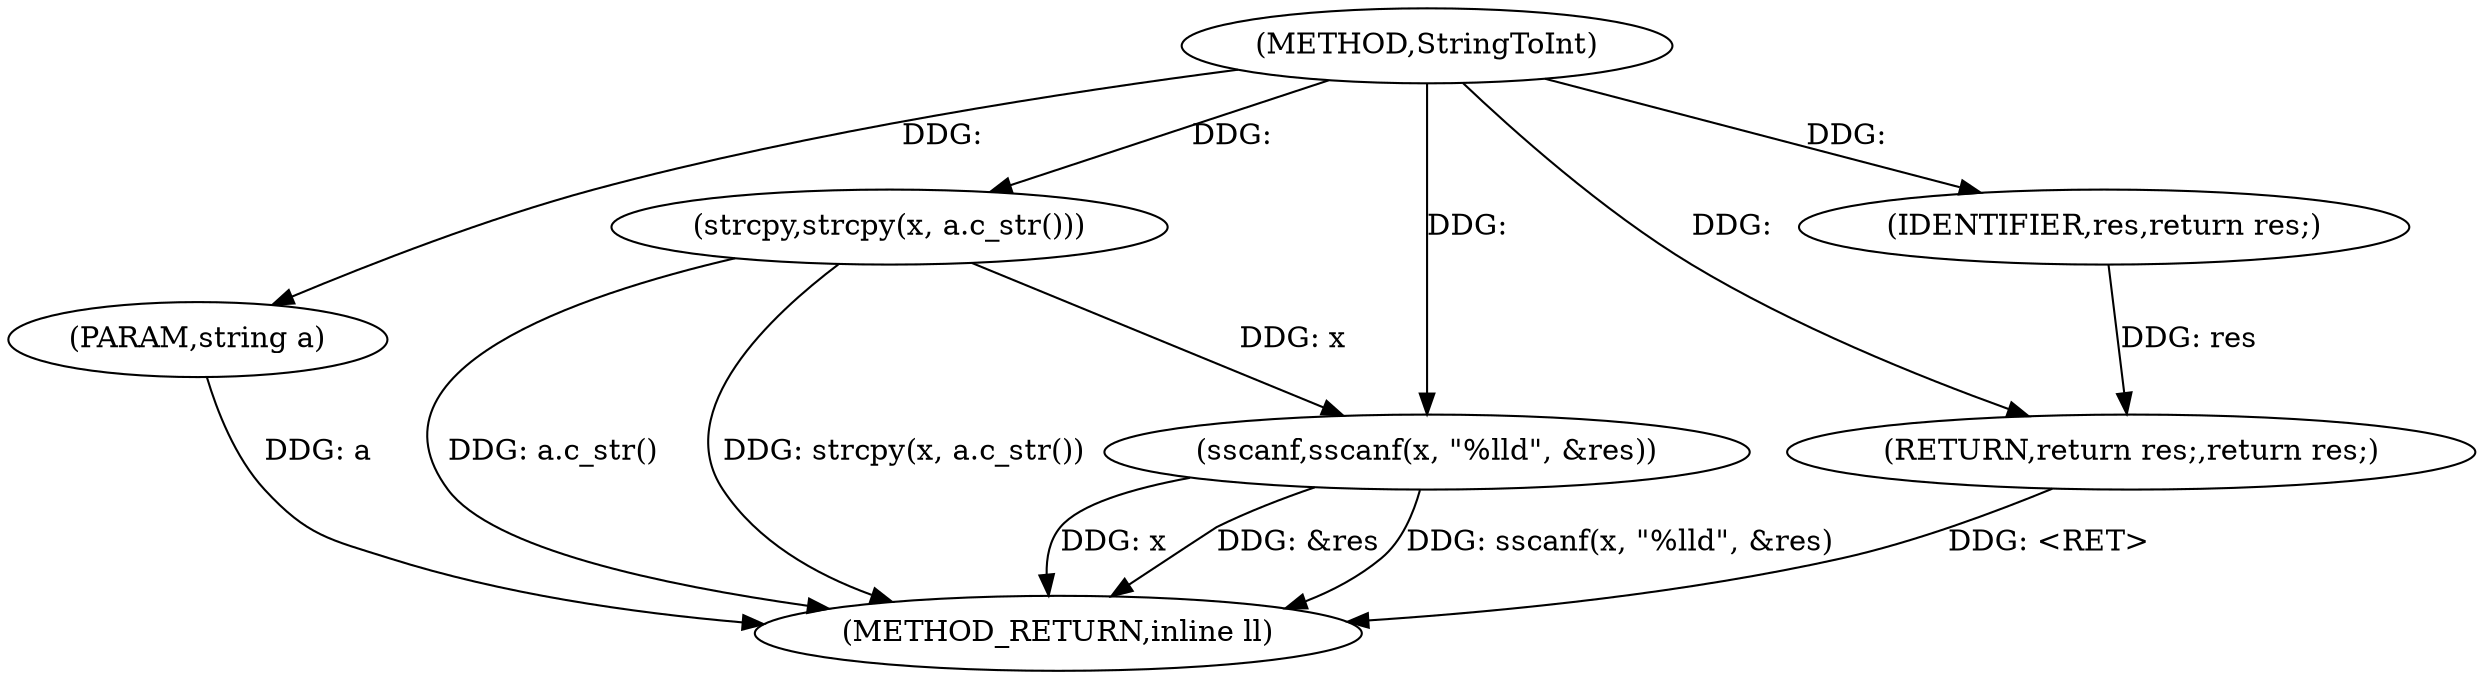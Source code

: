 digraph "StringToInt" {  
"1000141" [label = "(METHOD,StringToInt)" ]
"1000156" [label = "(METHOD_RETURN,inline ll)" ]
"1000142" [label = "(PARAM,string a)" ]
"1000146" [label = "(strcpy,strcpy(x, a.c_str()))" ]
"1000149" [label = "(sscanf,sscanf(x, \"%lld\", &res))" ]
"1000154" [label = "(RETURN,return res;,return res;)" ]
"1000155" [label = "(IDENTIFIER,res,return res;)" ]
  "1000154" -> "1000156"  [ label = "DDG: <RET>"] 
  "1000142" -> "1000156"  [ label = "DDG: a"] 
  "1000146" -> "1000156"  [ label = "DDG: a.c_str()"] 
  "1000146" -> "1000156"  [ label = "DDG: strcpy(x, a.c_str())"] 
  "1000149" -> "1000156"  [ label = "DDG: x"] 
  "1000149" -> "1000156"  [ label = "DDG: &res"] 
  "1000149" -> "1000156"  [ label = "DDG: sscanf(x, \"%lld\", &res)"] 
  "1000141" -> "1000142"  [ label = "DDG: "] 
  "1000155" -> "1000154"  [ label = "DDG: res"] 
  "1000141" -> "1000154"  [ label = "DDG: "] 
  "1000141" -> "1000146"  [ label = "DDG: "] 
  "1000146" -> "1000149"  [ label = "DDG: x"] 
  "1000141" -> "1000149"  [ label = "DDG: "] 
  "1000141" -> "1000155"  [ label = "DDG: "] 
}
